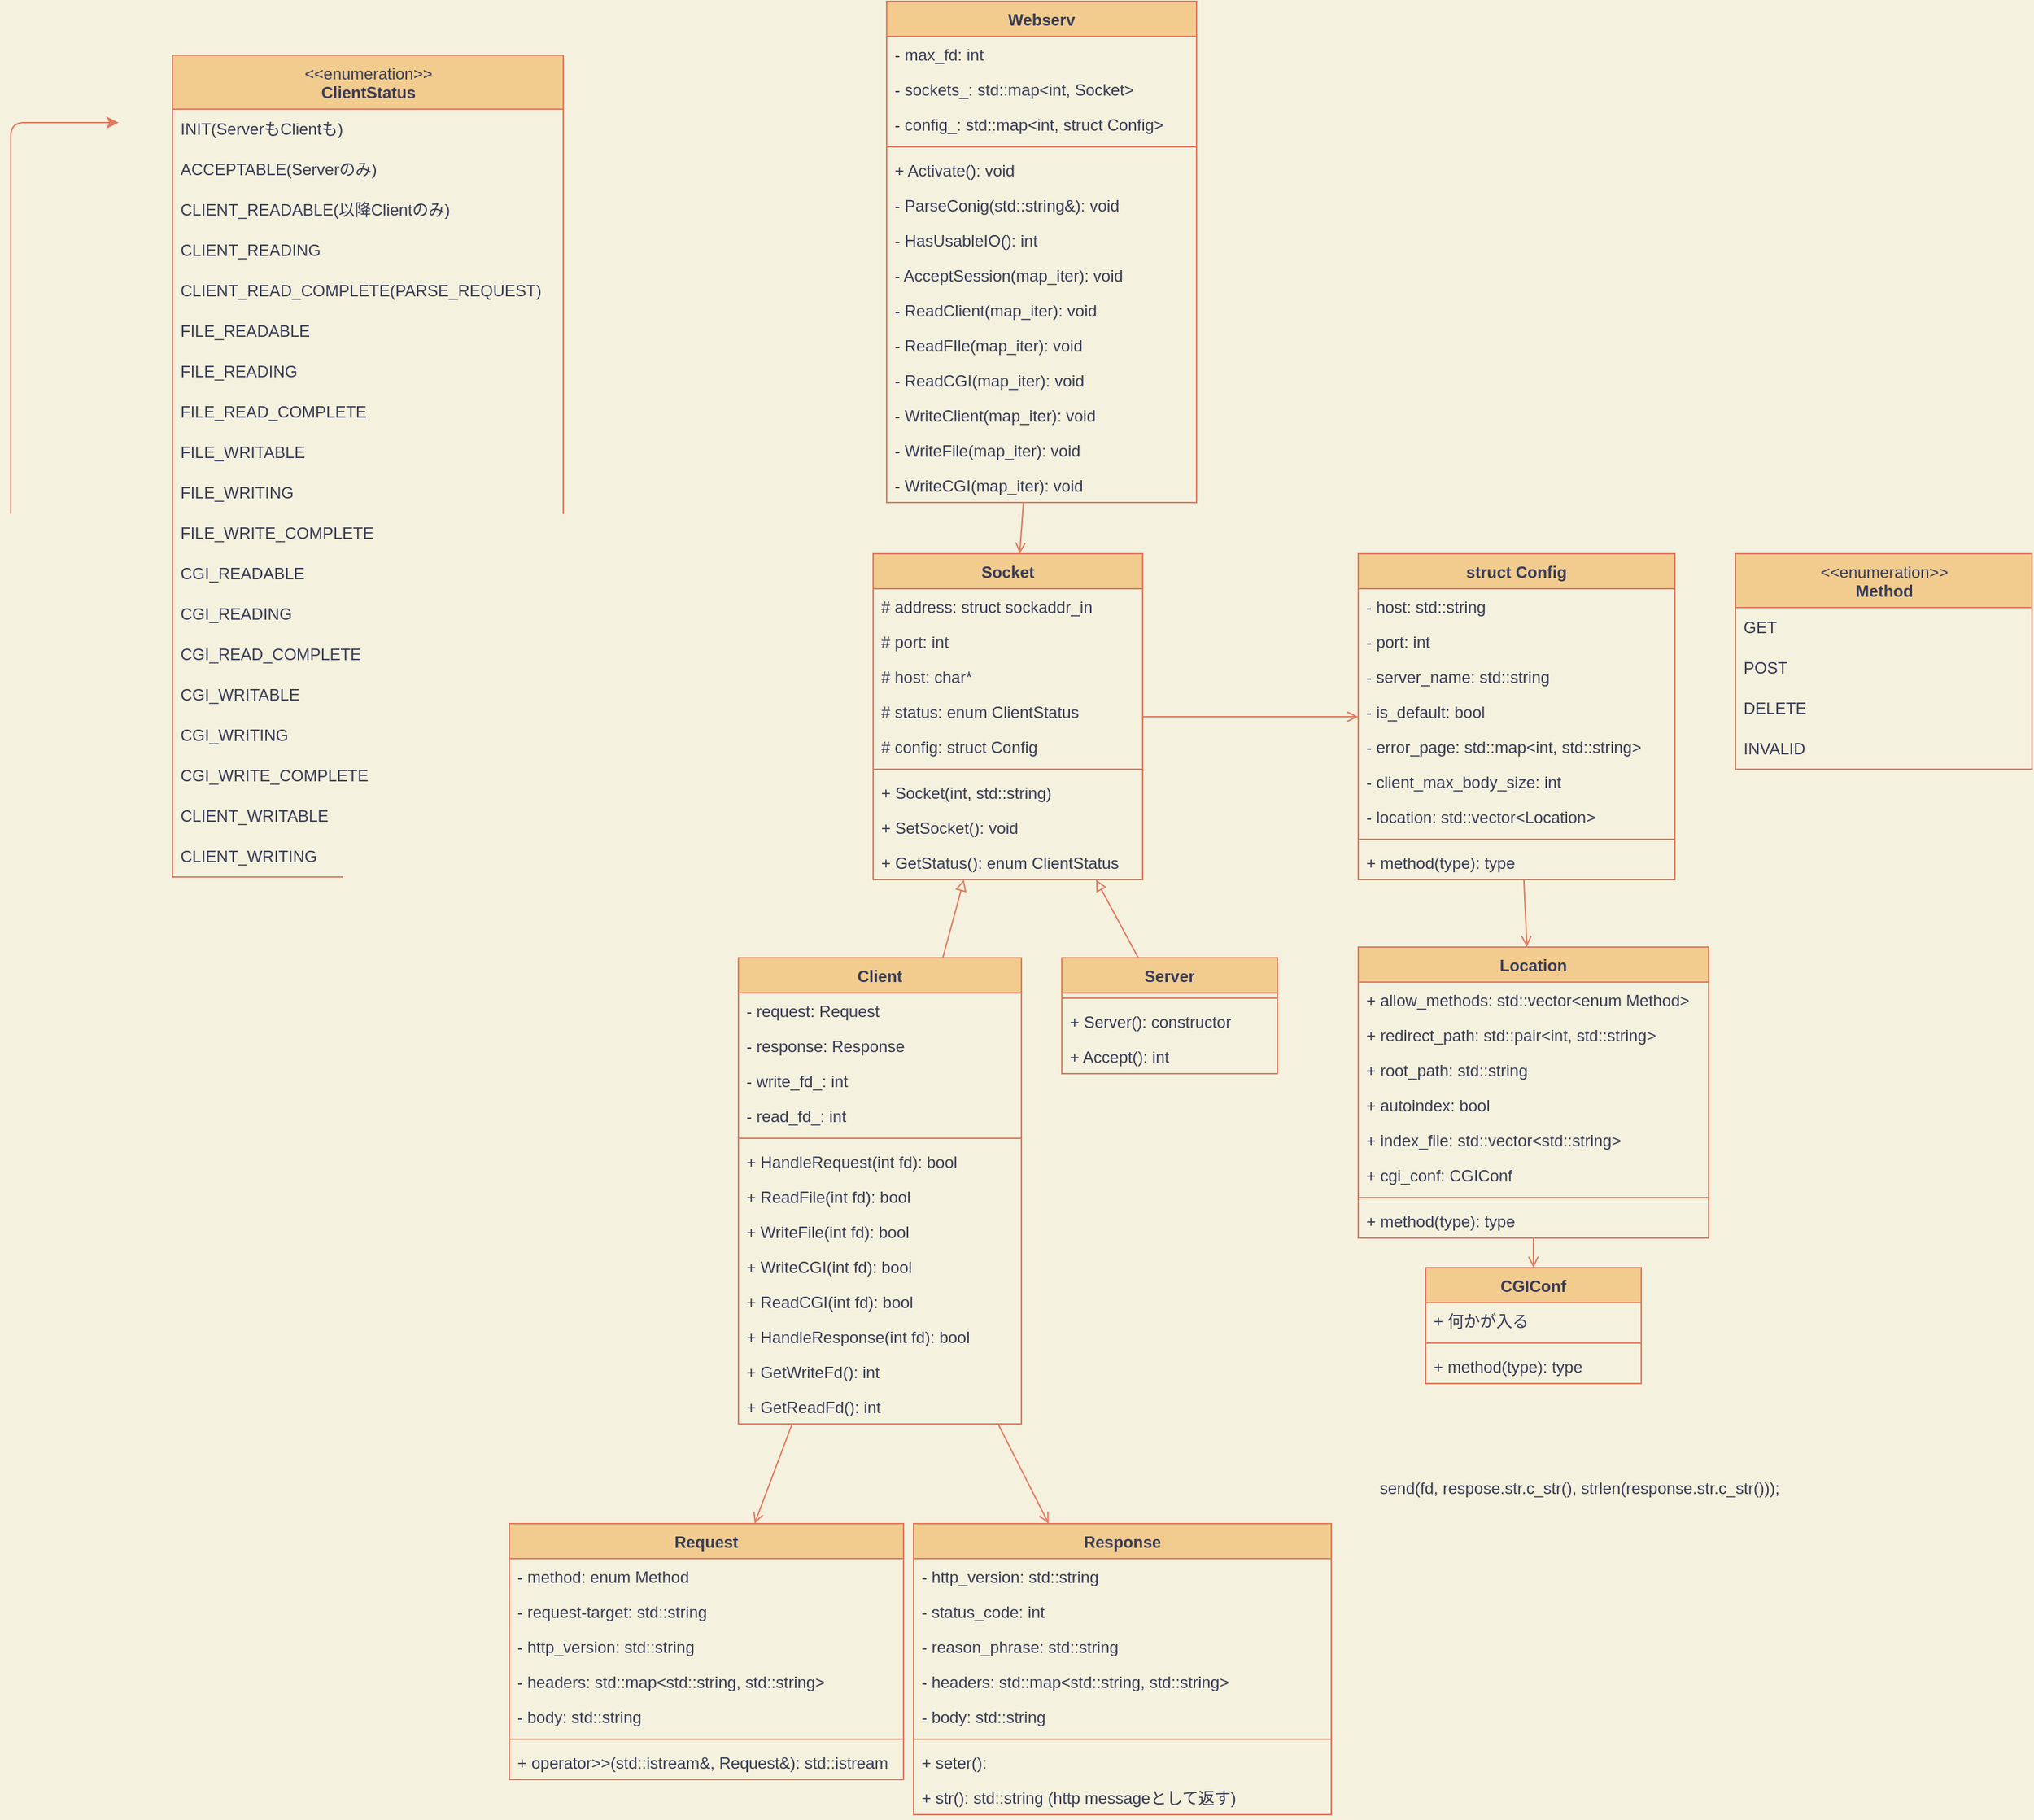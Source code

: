 <mxfile>
    <diagram id="2Wkta0X4ihPhoqVI1tbd" name="Page-1">
        <mxGraphModel dx="631" dy="614" grid="0" gridSize="10" guides="1" tooltips="1" connect="1" arrows="1" fold="1" page="0" pageScale="1" pageWidth="827" pageHeight="1169" background="#F4F1DE" math="0" shadow="0">
            <root>
                <mxCell id="0"/>
                <mxCell id="1" parent="0"/>
                <mxCell id="173" value="Socket" style="swimlane;fontStyle=1;align=center;verticalAlign=top;childLayout=stackLayout;horizontal=1;startSize=26;horizontalStack=0;resizeParent=1;resizeParentMax=0;resizeLast=0;collapsible=1;marginBottom=0;fillColor=#F2CC8F;strokeColor=#E07A5F;fontColor=#393C56;" parent="1" vertex="1">
                    <mxGeometry x="570" y="290" width="200" height="242" as="geometry"/>
                </mxCell>
                <mxCell id="174" value="# address: struct sockaddr_in" style="text;strokeColor=none;fillColor=none;align=left;verticalAlign=top;spacingLeft=4;spacingRight=4;overflow=hidden;rotatable=0;points=[[0,0.5],[1,0.5]];portConstraint=eastwest;fontColor=#393C56;" parent="173" vertex="1">
                    <mxGeometry y="26" width="200" height="26" as="geometry"/>
                </mxCell>
                <mxCell id="175" value="# port: int" style="text;strokeColor=none;fillColor=none;align=left;verticalAlign=top;spacingLeft=4;spacingRight=4;overflow=hidden;rotatable=0;points=[[0,0.5],[1,0.5]];portConstraint=eastwest;fontColor=#393C56;" parent="173" vertex="1">
                    <mxGeometry y="52" width="200" height="26" as="geometry"/>
                </mxCell>
                <mxCell id="176" value="# host: char*" style="text;strokeColor=none;fillColor=none;align=left;verticalAlign=top;spacingLeft=4;spacingRight=4;overflow=hidden;rotatable=0;points=[[0,0.5],[1,0.5]];portConstraint=eastwest;fontColor=#393C56;" parent="173" vertex="1">
                    <mxGeometry y="78" width="200" height="26" as="geometry"/>
                </mxCell>
                <mxCell id="177" value="# status: enum ClientStatus" style="text;strokeColor=none;fillColor=none;align=left;verticalAlign=top;spacingLeft=4;spacingRight=4;overflow=hidden;rotatable=0;points=[[0,0.5],[1,0.5]];portConstraint=eastwest;fontColor=#393C56;" parent="173" vertex="1">
                    <mxGeometry y="104" width="200" height="26" as="geometry"/>
                </mxCell>
                <mxCell id="178" value="# config: struct Config" style="text;strokeColor=none;fillColor=none;align=left;verticalAlign=top;spacingLeft=4;spacingRight=4;overflow=hidden;rotatable=0;points=[[0,0.5],[1,0.5]];portConstraint=eastwest;fontColor=#393C56;" parent="173" vertex="1">
                    <mxGeometry y="130" width="200" height="26" as="geometry"/>
                </mxCell>
                <mxCell id="179" value="" style="line;strokeWidth=1;fillColor=none;align=left;verticalAlign=middle;spacingTop=-1;spacingLeft=3;spacingRight=3;rotatable=0;labelPosition=right;points=[];portConstraint=eastwest;labelBackgroundColor=#F4F1DE;strokeColor=#E07A5F;fontColor=#393C56;" parent="173" vertex="1">
                    <mxGeometry y="156" width="200" height="8" as="geometry"/>
                </mxCell>
                <mxCell id="180" value="+ Socket(int, std::string)" style="text;strokeColor=none;fillColor=none;align=left;verticalAlign=top;spacingLeft=4;spacingRight=4;overflow=hidden;rotatable=0;points=[[0,0.5],[1,0.5]];portConstraint=eastwest;fontColor=#393C56;" parent="173" vertex="1">
                    <mxGeometry y="164" width="200" height="26" as="geometry"/>
                </mxCell>
                <mxCell id="181" value="+ SetSocket(): void" style="text;strokeColor=none;fillColor=none;align=left;verticalAlign=top;spacingLeft=4;spacingRight=4;overflow=hidden;rotatable=0;points=[[0,0.5],[1,0.5]];portConstraint=eastwest;fontColor=#393C56;" parent="173" vertex="1">
                    <mxGeometry y="190" width="200" height="26" as="geometry"/>
                </mxCell>
                <mxCell id="182" value="+ GetStatus(): enum ClientStatus" style="text;strokeColor=none;fillColor=none;align=left;verticalAlign=top;spacingLeft=4;spacingRight=4;overflow=hidden;rotatable=0;points=[[0,0.5],[1,0.5]];portConstraint=eastwest;fontColor=#393C56;" parent="173" vertex="1">
                    <mxGeometry y="216" width="200" height="26" as="geometry"/>
                </mxCell>
                <mxCell id="183" value="Request" style="swimlane;fontStyle=1;align=center;verticalAlign=top;childLayout=stackLayout;horizontal=1;startSize=26;horizontalStack=0;resizeParent=1;resizeParentMax=0;resizeLast=0;collapsible=1;marginBottom=0;fillColor=#F2CC8F;strokeColor=#E07A5F;fontColor=#393C56;" parent="1" vertex="1">
                    <mxGeometry x="300" y="1010" width="292.5" height="190" as="geometry"/>
                </mxCell>
                <mxCell id="184" value="- method: enum Method" style="text;strokeColor=none;fillColor=none;align=left;verticalAlign=top;spacingLeft=4;spacingRight=4;overflow=hidden;rotatable=0;points=[[0,0.5],[1,0.5]];portConstraint=eastwest;fontColor=#393C56;" parent="183" vertex="1">
                    <mxGeometry y="26" width="292.5" height="26" as="geometry"/>
                </mxCell>
                <mxCell id="185" value="- request-target: std::string" style="text;strokeColor=none;fillColor=none;align=left;verticalAlign=top;spacingLeft=4;spacingRight=4;overflow=hidden;rotatable=0;points=[[0,0.5],[1,0.5]];portConstraint=eastwest;fontColor=#393C56;" parent="183" vertex="1">
                    <mxGeometry y="52" width="292.5" height="26" as="geometry"/>
                </mxCell>
                <mxCell id="186" value="- http_version: std::string" style="text;strokeColor=none;fillColor=none;align=left;verticalAlign=top;spacingLeft=4;spacingRight=4;overflow=hidden;rotatable=0;points=[[0,0.5],[1,0.5]];portConstraint=eastwest;fontColor=#393C56;" parent="183" vertex="1">
                    <mxGeometry y="78" width="292.5" height="26" as="geometry"/>
                </mxCell>
                <mxCell id="187" value="- headers: std::map&lt;std::string, std::string&gt;" style="text;strokeColor=none;fillColor=none;align=left;verticalAlign=top;spacingLeft=4;spacingRight=4;overflow=hidden;rotatable=0;points=[[0,0.5],[1,0.5]];portConstraint=eastwest;fontColor=#393C56;" parent="183" vertex="1">
                    <mxGeometry y="104" width="292.5" height="26" as="geometry"/>
                </mxCell>
                <mxCell id="188" value="- body: std::string" style="text;strokeColor=none;fillColor=none;align=left;verticalAlign=top;spacingLeft=4;spacingRight=4;overflow=hidden;rotatable=0;points=[[0,0.5],[1,0.5]];portConstraint=eastwest;fontColor=#393C56;" parent="183" vertex="1">
                    <mxGeometry y="130" width="292.5" height="26" as="geometry"/>
                </mxCell>
                <mxCell id="189" value="" style="line;strokeWidth=1;fillColor=none;align=left;verticalAlign=middle;spacingTop=-1;spacingLeft=3;spacingRight=3;rotatable=0;labelPosition=right;points=[];portConstraint=eastwest;labelBackgroundColor=#F4F1DE;strokeColor=#E07A5F;fontColor=#393C56;" parent="183" vertex="1">
                    <mxGeometry y="156" width="292.5" height="8" as="geometry"/>
                </mxCell>
                <mxCell id="190" value="+ operator&gt;&gt;(std::istream&amp;, Request&amp;): std::istream" style="text;strokeColor=none;fillColor=none;align=left;verticalAlign=top;spacingLeft=4;spacingRight=4;overflow=hidden;rotatable=0;points=[[0,0.5],[1,0.5]];portConstraint=eastwest;fontColor=#393C56;" parent="183" vertex="1">
                    <mxGeometry y="164" width="292.5" height="26" as="geometry"/>
                </mxCell>
                <mxCell id="191" value="Response" style="swimlane;fontStyle=1;align=center;verticalAlign=top;childLayout=stackLayout;horizontal=1;startSize=26;horizontalStack=0;resizeParent=1;resizeParentMax=0;resizeLast=0;collapsible=1;marginBottom=0;fillColor=#F2CC8F;strokeColor=#E07A5F;fontColor=#393C56;" parent="1" vertex="1">
                    <mxGeometry x="600" y="1010" width="310" height="216" as="geometry"/>
                </mxCell>
                <mxCell id="192" value="- http_version: std::string" style="text;strokeColor=none;fillColor=none;align=left;verticalAlign=top;spacingLeft=4;spacingRight=4;overflow=hidden;rotatable=0;points=[[0,0.5],[1,0.5]];portConstraint=eastwest;fontColor=#393C56;" parent="191" vertex="1">
                    <mxGeometry y="26" width="310" height="26" as="geometry"/>
                </mxCell>
                <mxCell id="193" value="- status_code: int" style="text;strokeColor=none;fillColor=none;align=left;verticalAlign=top;spacingLeft=4;spacingRight=4;overflow=hidden;rotatable=0;points=[[0,0.5],[1,0.5]];portConstraint=eastwest;fontColor=#393C56;" parent="191" vertex="1">
                    <mxGeometry y="52" width="310" height="26" as="geometry"/>
                </mxCell>
                <mxCell id="194" value="- reason_phrase: std::string" style="text;strokeColor=none;fillColor=none;align=left;verticalAlign=top;spacingLeft=4;spacingRight=4;overflow=hidden;rotatable=0;points=[[0,0.5],[1,0.5]];portConstraint=eastwest;fontColor=#393C56;" parent="191" vertex="1">
                    <mxGeometry y="78" width="310" height="26" as="geometry"/>
                </mxCell>
                <mxCell id="195" value="- headers: std::map&lt;std::string, std::string&gt;" style="text;strokeColor=none;fillColor=none;align=left;verticalAlign=top;spacingLeft=4;spacingRight=4;overflow=hidden;rotatable=0;points=[[0,0.5],[1,0.5]];portConstraint=eastwest;fontColor=#393C56;" parent="191" vertex="1">
                    <mxGeometry y="104" width="310" height="26" as="geometry"/>
                </mxCell>
                <mxCell id="196" value="- body: std::string" style="text;strokeColor=none;fillColor=none;align=left;verticalAlign=top;spacingLeft=4;spacingRight=4;overflow=hidden;rotatable=0;points=[[0,0.5],[1,0.5]];portConstraint=eastwest;fontColor=#393C56;" parent="191" vertex="1">
                    <mxGeometry y="130" width="310" height="26" as="geometry"/>
                </mxCell>
                <mxCell id="197" value="" style="line;strokeWidth=1;fillColor=none;align=left;verticalAlign=middle;spacingTop=-1;spacingLeft=3;spacingRight=3;rotatable=0;labelPosition=right;points=[];portConstraint=eastwest;labelBackgroundColor=#F4F1DE;strokeColor=#E07A5F;fontColor=#393C56;" parent="191" vertex="1">
                    <mxGeometry y="156" width="310" height="8" as="geometry"/>
                </mxCell>
                <mxCell id="198" value="+ seter():" style="text;strokeColor=none;fillColor=none;align=left;verticalAlign=top;spacingLeft=4;spacingRight=4;overflow=hidden;rotatable=0;points=[[0,0.5],[1,0.5]];portConstraint=eastwest;fontColor=#393C56;" parent="191" vertex="1">
                    <mxGeometry y="164" width="310" height="26" as="geometry"/>
                </mxCell>
                <mxCell id="199" value="+ str(): std::string (http messageとして返す)" style="text;strokeColor=none;fillColor=none;align=left;verticalAlign=top;spacingLeft=4;spacingRight=4;overflow=hidden;rotatable=0;points=[[0,0.5],[1,0.5]];portConstraint=eastwest;fontColor=#393C56;" parent="191" vertex="1">
                    <mxGeometry y="190" width="310" height="26" as="geometry"/>
                </mxCell>
                <mxCell id="200" value="Server" style="swimlane;fontStyle=1;align=center;verticalAlign=top;childLayout=stackLayout;horizontal=1;startSize=26;horizontalStack=0;resizeParent=1;resizeParentMax=0;resizeLast=0;collapsible=1;marginBottom=0;fillColor=#F2CC8F;strokeColor=#E07A5F;fontColor=#393C56;" parent="1" vertex="1">
                    <mxGeometry x="710" y="590" width="160" height="86" as="geometry"/>
                </mxCell>
                <mxCell id="201" value="" style="line;strokeWidth=1;fillColor=none;align=left;verticalAlign=middle;spacingTop=-1;spacingLeft=3;spacingRight=3;rotatable=0;labelPosition=right;points=[];portConstraint=eastwest;labelBackgroundColor=#F4F1DE;strokeColor=#E07A5F;fontColor=#393C56;" parent="200" vertex="1">
                    <mxGeometry y="26" width="160" height="8" as="geometry"/>
                </mxCell>
                <mxCell id="202" value="+ Server(): constructor" style="text;strokeColor=none;fillColor=none;align=left;verticalAlign=top;spacingLeft=4;spacingRight=4;overflow=hidden;rotatable=0;points=[[0,0.5],[1,0.5]];portConstraint=eastwest;fontColor=#393C56;" parent="200" vertex="1">
                    <mxGeometry y="34" width="160" height="26" as="geometry"/>
                </mxCell>
                <mxCell id="203" value="+ Accept(): int" style="text;strokeColor=none;fillColor=none;align=left;verticalAlign=top;spacingLeft=4;spacingRight=4;overflow=hidden;rotatable=0;points=[[0,0.5],[1,0.5]];portConstraint=eastwest;fontColor=#393C56;" parent="200" vertex="1">
                    <mxGeometry y="60" width="160" height="26" as="geometry"/>
                </mxCell>
                <mxCell id="204" value="Client" style="swimlane;fontStyle=1;align=center;verticalAlign=top;childLayout=stackLayout;horizontal=1;startSize=26;horizontalStack=0;resizeParent=1;resizeParentMax=0;resizeLast=0;collapsible=1;marginBottom=0;fillColor=#F2CC8F;strokeColor=#E07A5F;fontColor=#393C56;" parent="1" vertex="1">
                    <mxGeometry x="470" y="590" width="210" height="346" as="geometry"/>
                </mxCell>
                <mxCell id="205" value="- request: Request" style="text;strokeColor=none;fillColor=none;align=left;verticalAlign=top;spacingLeft=4;spacingRight=4;overflow=hidden;rotatable=0;points=[[0,0.5],[1,0.5]];portConstraint=eastwest;fontColor=#393C56;" parent="204" vertex="1">
                    <mxGeometry y="26" width="210" height="26" as="geometry"/>
                </mxCell>
                <mxCell id="206" value="- response: Response" style="text;strokeColor=none;fillColor=none;align=left;verticalAlign=top;spacingLeft=4;spacingRight=4;overflow=hidden;rotatable=0;points=[[0,0.5],[1,0.5]];portConstraint=eastwest;fontColor=#393C56;" parent="204" vertex="1">
                    <mxGeometry y="52" width="210" height="26" as="geometry"/>
                </mxCell>
                <mxCell id="207" value="- write_fd_: int" style="text;strokeColor=none;fillColor=none;align=left;verticalAlign=top;spacingLeft=4;spacingRight=4;overflow=hidden;rotatable=0;points=[[0,0.5],[1,0.5]];portConstraint=eastwest;fontColor=#393C56;" parent="204" vertex="1">
                    <mxGeometry y="78" width="210" height="26" as="geometry"/>
                </mxCell>
                <mxCell id="208" value="- read_fd_: int" style="text;strokeColor=none;fillColor=none;align=left;verticalAlign=top;spacingLeft=4;spacingRight=4;overflow=hidden;rotatable=0;points=[[0,0.5],[1,0.5]];portConstraint=eastwest;fontColor=#393C56;" parent="204" vertex="1">
                    <mxGeometry y="104" width="210" height="26" as="geometry"/>
                </mxCell>
                <mxCell id="209" value="" style="line;strokeWidth=1;fillColor=none;align=left;verticalAlign=middle;spacingTop=-1;spacingLeft=3;spacingRight=3;rotatable=0;labelPosition=right;points=[];portConstraint=eastwest;labelBackgroundColor=#F4F1DE;strokeColor=#E07A5F;fontColor=#393C56;" parent="204" vertex="1">
                    <mxGeometry y="130" width="210" height="8" as="geometry"/>
                </mxCell>
                <mxCell id="210" value="+ HandleRequest(int fd): bool" style="text;strokeColor=none;fillColor=none;align=left;verticalAlign=top;spacingLeft=4;spacingRight=4;overflow=hidden;rotatable=0;points=[[0,0.5],[1,0.5]];portConstraint=eastwest;fontColor=#393C56;" parent="204" vertex="1">
                    <mxGeometry y="138" width="210" height="26" as="geometry"/>
                </mxCell>
                <mxCell id="211" value="+ ReadFile(int fd): bool" style="text;strokeColor=none;fillColor=none;align=left;verticalAlign=top;spacingLeft=4;spacingRight=4;overflow=hidden;rotatable=0;points=[[0,0.5],[1,0.5]];portConstraint=eastwest;fontColor=#393C56;" parent="204" vertex="1">
                    <mxGeometry y="164" width="210" height="26" as="geometry"/>
                </mxCell>
                <mxCell id="212" value="+ WriteFile(int fd): bool" style="text;strokeColor=none;fillColor=none;align=left;verticalAlign=top;spacingLeft=4;spacingRight=4;overflow=hidden;rotatable=0;points=[[0,0.5],[1,0.5]];portConstraint=eastwest;fontColor=#393C56;" parent="204" vertex="1">
                    <mxGeometry y="190" width="210" height="26" as="geometry"/>
                </mxCell>
                <mxCell id="213" value="+ WriteCGI(int fd): bool" style="text;strokeColor=none;fillColor=none;align=left;verticalAlign=top;spacingLeft=4;spacingRight=4;overflow=hidden;rotatable=0;points=[[0,0.5],[1,0.5]];portConstraint=eastwest;fontColor=#393C56;" parent="204" vertex="1">
                    <mxGeometry y="216" width="210" height="26" as="geometry"/>
                </mxCell>
                <mxCell id="214" value="+ ReadCGI(int fd): bool" style="text;strokeColor=none;fillColor=none;align=left;verticalAlign=top;spacingLeft=4;spacingRight=4;overflow=hidden;rotatable=0;points=[[0,0.5],[1,0.5]];portConstraint=eastwest;fontColor=#393C56;" parent="204" vertex="1">
                    <mxGeometry y="242" width="210" height="26" as="geometry"/>
                </mxCell>
                <mxCell id="215" value="+ HandleResponse(int fd): bool" style="text;strokeColor=none;fillColor=none;align=left;verticalAlign=top;spacingLeft=4;spacingRight=4;overflow=hidden;rotatable=0;points=[[0,0.5],[1,0.5]];portConstraint=eastwest;fontColor=#393C56;" parent="204" vertex="1">
                    <mxGeometry y="268" width="210" height="26" as="geometry"/>
                </mxCell>
                <mxCell id="216" value="+ GetWriteFd(): int" style="text;strokeColor=none;fillColor=none;align=left;verticalAlign=top;spacingLeft=4;spacingRight=4;overflow=hidden;rotatable=0;points=[[0,0.5],[1,0.5]];portConstraint=eastwest;fontColor=#393C56;" parent="204" vertex="1">
                    <mxGeometry y="294" width="210" height="26" as="geometry"/>
                </mxCell>
                <mxCell id="217" value="+ GetReadFd(): int" style="text;strokeColor=none;fillColor=none;align=left;verticalAlign=top;spacingLeft=4;spacingRight=4;overflow=hidden;rotatable=0;points=[[0,0.5],[1,0.5]];portConstraint=eastwest;fontColor=#393C56;" parent="204" vertex="1">
                    <mxGeometry y="320" width="210" height="26" as="geometry"/>
                </mxCell>
                <mxCell id="218" value="" style="endArrow=block;html=1;endFill=0;labelBackgroundColor=#F4F1DE;strokeColor=#E07A5F;fontColor=#393C56;" parent="1" source="200" target="173" edge="1">
                    <mxGeometry width="50" height="50" relative="1" as="geometry">
                        <mxPoint x="640" y="720" as="sourcePoint"/>
                        <mxPoint x="690" y="670" as="targetPoint"/>
                    </mxGeometry>
                </mxCell>
                <mxCell id="219" value="" style="endArrow=block;html=1;endFill=0;labelBackgroundColor=#F4F1DE;strokeColor=#E07A5F;fontColor=#393C56;" parent="1" source="204" target="173" edge="1">
                    <mxGeometry width="50" height="50" relative="1" as="geometry">
                        <mxPoint x="638.043" y="740.0" as="sourcePoint"/>
                        <mxPoint x="685" y="668" as="targetPoint"/>
                    </mxGeometry>
                </mxCell>
                <mxCell id="220" value="Webserv" style="swimlane;fontStyle=1;align=center;verticalAlign=top;childLayout=stackLayout;horizontal=1;startSize=26;horizontalStack=0;resizeParent=1;resizeParentMax=0;resizeLast=0;collapsible=1;marginBottom=0;fillColor=#F2CC8F;strokeColor=#E07A5F;fontColor=#393C56;" parent="1" vertex="1">
                    <mxGeometry x="580" y="-120" width="230" height="372" as="geometry"/>
                </mxCell>
                <mxCell id="221" value="- max_fd: int" style="text;strokeColor=none;fillColor=none;align=left;verticalAlign=top;spacingLeft=4;spacingRight=4;overflow=hidden;rotatable=0;points=[[0,0.5],[1,0.5]];portConstraint=eastwest;fontColor=#393C56;" parent="220" vertex="1">
                    <mxGeometry y="26" width="230" height="26" as="geometry"/>
                </mxCell>
                <mxCell id="222" value="- sockets_: std::map&lt;int, Socket&gt;" style="text;strokeColor=none;fillColor=none;align=left;verticalAlign=top;spacingLeft=4;spacingRight=4;overflow=hidden;rotatable=0;points=[[0,0.5],[1,0.5]];portConstraint=eastwest;fontColor=#393C56;" parent="220" vertex="1">
                    <mxGeometry y="52" width="230" height="26" as="geometry"/>
                </mxCell>
                <mxCell id="223" value="- config_: std::map&lt;int, struct Config&gt;" style="text;strokeColor=none;fillColor=none;align=left;verticalAlign=top;spacingLeft=4;spacingRight=4;overflow=hidden;rotatable=0;points=[[0,0.5],[1,0.5]];portConstraint=eastwest;fontColor=#393C56;" parent="220" vertex="1">
                    <mxGeometry y="78" width="230" height="26" as="geometry"/>
                </mxCell>
                <mxCell id="224" value="" style="line;strokeWidth=1;fillColor=none;align=left;verticalAlign=middle;spacingTop=-1;spacingLeft=3;spacingRight=3;rotatable=0;labelPosition=right;points=[];portConstraint=eastwest;labelBackgroundColor=#F4F1DE;strokeColor=#E07A5F;fontColor=#393C56;" parent="220" vertex="1">
                    <mxGeometry y="104" width="230" height="8" as="geometry"/>
                </mxCell>
                <mxCell id="225" value="+ Activate(): void" style="text;strokeColor=none;fillColor=none;align=left;verticalAlign=top;spacingLeft=4;spacingRight=4;overflow=hidden;rotatable=0;points=[[0,0.5],[1,0.5]];portConstraint=eastwest;fontColor=#393C56;" parent="220" vertex="1">
                    <mxGeometry y="112" width="230" height="26" as="geometry"/>
                </mxCell>
                <mxCell id="226" value="- ParseConig(std::string&amp;): void" style="text;strokeColor=none;fillColor=none;align=left;verticalAlign=top;spacingLeft=4;spacingRight=4;overflow=hidden;rotatable=0;points=[[0,0.5],[1,0.5]];portConstraint=eastwest;fontColor=#393C56;" parent="220" vertex="1">
                    <mxGeometry y="138" width="230" height="26" as="geometry"/>
                </mxCell>
                <mxCell id="227" value="- HasUsableIO(): int" style="text;strokeColor=none;fillColor=none;align=left;verticalAlign=top;spacingLeft=4;spacingRight=4;overflow=hidden;rotatable=0;points=[[0,0.5],[1,0.5]];portConstraint=eastwest;fontColor=#393C56;" parent="220" vertex="1">
                    <mxGeometry y="164" width="230" height="26" as="geometry"/>
                </mxCell>
                <mxCell id="228" value="- AcceptSession(map_iter): void" style="text;strokeColor=none;fillColor=none;align=left;verticalAlign=top;spacingLeft=4;spacingRight=4;overflow=hidden;rotatable=0;points=[[0,0.5],[1,0.5]];portConstraint=eastwest;fontColor=#393C56;" parent="220" vertex="1">
                    <mxGeometry y="190" width="230" height="26" as="geometry"/>
                </mxCell>
                <mxCell id="229" value="- ReadClient(map_iter): void" style="text;strokeColor=none;fillColor=none;align=left;verticalAlign=top;spacingLeft=4;spacingRight=4;overflow=hidden;rotatable=0;points=[[0,0.5],[1,0.5]];portConstraint=eastwest;fontColor=#393C56;" parent="220" vertex="1">
                    <mxGeometry y="216" width="230" height="26" as="geometry"/>
                </mxCell>
                <mxCell id="230" value="- ReadFIle(map_iter): void" style="text;strokeColor=none;fillColor=none;align=left;verticalAlign=top;spacingLeft=4;spacingRight=4;overflow=hidden;rotatable=0;points=[[0,0.5],[1,0.5]];portConstraint=eastwest;fontColor=#393C56;" parent="220" vertex="1">
                    <mxGeometry y="242" width="230" height="26" as="geometry"/>
                </mxCell>
                <mxCell id="231" value="- ReadCGI(map_iter): void" style="text;strokeColor=none;fillColor=none;align=left;verticalAlign=top;spacingLeft=4;spacingRight=4;overflow=hidden;rotatable=0;points=[[0,0.5],[1,0.5]];portConstraint=eastwest;fontColor=#393C56;" parent="220" vertex="1">
                    <mxGeometry y="268" width="230" height="26" as="geometry"/>
                </mxCell>
                <mxCell id="232" value="- WriteClient(map_iter): void" style="text;strokeColor=none;fillColor=none;align=left;verticalAlign=top;spacingLeft=4;spacingRight=4;overflow=hidden;rotatable=0;points=[[0,0.5],[1,0.5]];portConstraint=eastwest;fontColor=#393C56;" parent="220" vertex="1">
                    <mxGeometry y="294" width="230" height="26" as="geometry"/>
                </mxCell>
                <mxCell id="233" value="- WriteFile(map_iter): void" style="text;strokeColor=none;fillColor=none;align=left;verticalAlign=top;spacingLeft=4;spacingRight=4;overflow=hidden;rotatable=0;points=[[0,0.5],[1,0.5]];portConstraint=eastwest;fontColor=#393C56;" parent="220" vertex="1">
                    <mxGeometry y="320" width="230" height="26" as="geometry"/>
                </mxCell>
                <mxCell id="234" value="- WriteCGI(map_iter): void" style="text;strokeColor=none;fillColor=none;align=left;verticalAlign=top;spacingLeft=4;spacingRight=4;overflow=hidden;rotatable=0;points=[[0,0.5],[1,0.5]];portConstraint=eastwest;fontColor=#393C56;" parent="220" vertex="1">
                    <mxGeometry y="346" width="230" height="26" as="geometry"/>
                </mxCell>
                <mxCell id="235" value="struct Config" style="swimlane;fontStyle=1;align=center;verticalAlign=top;childLayout=stackLayout;horizontal=1;startSize=26;horizontalStack=0;resizeParent=1;resizeParentMax=0;resizeLast=0;collapsible=1;marginBottom=0;fillColor=#F2CC8F;strokeColor=#E07A5F;fontColor=#393C56;" parent="1" vertex="1">
                    <mxGeometry x="930" y="290" width="235" height="242" as="geometry"/>
                </mxCell>
                <mxCell id="236" value="- host: std::string" style="text;strokeColor=none;fillColor=none;align=left;verticalAlign=top;spacingLeft=4;spacingRight=4;overflow=hidden;rotatable=0;points=[[0,0.5],[1,0.5]];portConstraint=eastwest;fontColor=#393C56;" parent="235" vertex="1">
                    <mxGeometry y="26" width="235" height="26" as="geometry"/>
                </mxCell>
                <mxCell id="237" value="- port: int" style="text;strokeColor=none;fillColor=none;align=left;verticalAlign=top;spacingLeft=4;spacingRight=4;overflow=hidden;rotatable=0;points=[[0,0.5],[1,0.5]];portConstraint=eastwest;fontColor=#393C56;" parent="235" vertex="1">
                    <mxGeometry y="52" width="235" height="26" as="geometry"/>
                </mxCell>
                <mxCell id="238" value="- server_name: std::string" style="text;strokeColor=none;fillColor=none;align=left;verticalAlign=top;spacingLeft=4;spacingRight=4;overflow=hidden;rotatable=0;points=[[0,0.5],[1,0.5]];portConstraint=eastwest;fontColor=#393C56;" parent="235" vertex="1">
                    <mxGeometry y="78" width="235" height="26" as="geometry"/>
                </mxCell>
                <mxCell id="239" value="- is_default: bool" style="text;strokeColor=none;fillColor=none;align=left;verticalAlign=top;spacingLeft=4;spacingRight=4;overflow=hidden;rotatable=0;points=[[0,0.5],[1,0.5]];portConstraint=eastwest;fontColor=#393C56;" parent="235" vertex="1">
                    <mxGeometry y="104" width="235" height="26" as="geometry"/>
                </mxCell>
                <mxCell id="240" value="- error_page: std::map&lt;int, std::string&gt;" style="text;strokeColor=none;fillColor=none;align=left;verticalAlign=top;spacingLeft=4;spacingRight=4;overflow=hidden;rotatable=0;points=[[0,0.5],[1,0.5]];portConstraint=eastwest;fontColor=#393C56;" parent="235" vertex="1">
                    <mxGeometry y="130" width="235" height="26" as="geometry"/>
                </mxCell>
                <mxCell id="241" value="- client_max_body_size: int" style="text;strokeColor=none;fillColor=none;align=left;verticalAlign=top;spacingLeft=4;spacingRight=4;overflow=hidden;rotatable=0;points=[[0,0.5],[1,0.5]];portConstraint=eastwest;fontColor=#393C56;" parent="235" vertex="1">
                    <mxGeometry y="156" width="235" height="26" as="geometry"/>
                </mxCell>
                <mxCell id="242" value="- location: std::vector&lt;Location&gt;" style="text;strokeColor=none;fillColor=none;align=left;verticalAlign=top;spacingLeft=4;spacingRight=4;overflow=hidden;rotatable=0;points=[[0,0.5],[1,0.5]];portConstraint=eastwest;fontColor=#393C56;" parent="235" vertex="1">
                    <mxGeometry y="182" width="235" height="26" as="geometry"/>
                </mxCell>
                <mxCell id="243" value="" style="line;strokeWidth=1;fillColor=none;align=left;verticalAlign=middle;spacingTop=-1;spacingLeft=3;spacingRight=3;rotatable=0;labelPosition=right;points=[];portConstraint=eastwest;labelBackgroundColor=#F4F1DE;strokeColor=#E07A5F;fontColor=#393C56;" parent="235" vertex="1">
                    <mxGeometry y="208" width="235" height="8" as="geometry"/>
                </mxCell>
                <mxCell id="244" value="+ method(type): type" style="text;strokeColor=none;fillColor=none;align=left;verticalAlign=top;spacingLeft=4;spacingRight=4;overflow=hidden;rotatable=0;points=[[0,0.5],[1,0.5]];portConstraint=eastwest;fontColor=#393C56;" parent="235" vertex="1">
                    <mxGeometry y="216" width="235" height="26" as="geometry"/>
                </mxCell>
                <mxCell id="245" value="Location" style="swimlane;fontStyle=1;align=center;verticalAlign=top;childLayout=stackLayout;horizontal=1;startSize=26;horizontalStack=0;resizeParent=1;resizeParentMax=0;resizeLast=0;collapsible=1;marginBottom=0;fillColor=#F2CC8F;strokeColor=#E07A5F;fontColor=#393C56;" parent="1" vertex="1">
                    <mxGeometry x="930" y="582" width="260" height="216" as="geometry"/>
                </mxCell>
                <mxCell id="246" value="+ allow_methods: std::vector&lt;enum Method&gt; " style="text;strokeColor=none;fillColor=none;align=left;verticalAlign=top;spacingLeft=4;spacingRight=4;overflow=hidden;rotatable=0;points=[[0,0.5],[1,0.5]];portConstraint=eastwest;fontColor=#393C56;" parent="245" vertex="1">
                    <mxGeometry y="26" width="260" height="26" as="geometry"/>
                </mxCell>
                <mxCell id="247" value="+ redirect_path: std::pair&lt;int, std::string&gt;" style="text;strokeColor=none;fillColor=none;align=left;verticalAlign=top;spacingLeft=4;spacingRight=4;overflow=hidden;rotatable=0;points=[[0,0.5],[1,0.5]];portConstraint=eastwest;fontColor=#393C56;" parent="245" vertex="1">
                    <mxGeometry y="52" width="260" height="26" as="geometry"/>
                </mxCell>
                <mxCell id="248" value="+ root_path: std::string" style="text;strokeColor=none;fillColor=none;align=left;verticalAlign=top;spacingLeft=4;spacingRight=4;overflow=hidden;rotatable=0;points=[[0,0.5],[1,0.5]];portConstraint=eastwest;fontColor=#393C56;" parent="245" vertex="1">
                    <mxGeometry y="78" width="260" height="26" as="geometry"/>
                </mxCell>
                <mxCell id="249" value="+ autoindex: bool" style="text;strokeColor=none;fillColor=none;align=left;verticalAlign=top;spacingLeft=4;spacingRight=4;overflow=hidden;rotatable=0;points=[[0,0.5],[1,0.5]];portConstraint=eastwest;fontColor=#393C56;" parent="245" vertex="1">
                    <mxGeometry y="104" width="260" height="26" as="geometry"/>
                </mxCell>
                <mxCell id="250" value="+ index_file: std::vector&lt;std::string&gt;" style="text;strokeColor=none;fillColor=none;align=left;verticalAlign=top;spacingLeft=4;spacingRight=4;overflow=hidden;rotatable=0;points=[[0,0.5],[1,0.5]];portConstraint=eastwest;fontColor=#393C56;" parent="245" vertex="1">
                    <mxGeometry y="130" width="260" height="26" as="geometry"/>
                </mxCell>
                <mxCell id="251" value="+ cgi_conf: CGIConf" style="text;strokeColor=none;fillColor=none;align=left;verticalAlign=top;spacingLeft=4;spacingRight=4;overflow=hidden;rotatable=0;points=[[0,0.5],[1,0.5]];portConstraint=eastwest;fontColor=#393C56;" parent="245" vertex="1">
                    <mxGeometry y="156" width="260" height="26" as="geometry"/>
                </mxCell>
                <mxCell id="252" value="" style="line;strokeWidth=1;fillColor=none;align=left;verticalAlign=middle;spacingTop=-1;spacingLeft=3;spacingRight=3;rotatable=0;labelPosition=right;points=[];portConstraint=eastwest;labelBackgroundColor=#F4F1DE;strokeColor=#E07A5F;fontColor=#393C56;" parent="245" vertex="1">
                    <mxGeometry y="182" width="260" height="8" as="geometry"/>
                </mxCell>
                <mxCell id="253" value="+ method(type): type" style="text;strokeColor=none;fillColor=none;align=left;verticalAlign=top;spacingLeft=4;spacingRight=4;overflow=hidden;rotatable=0;points=[[0,0.5],[1,0.5]];portConstraint=eastwest;fontColor=#393C56;" parent="245" vertex="1">
                    <mxGeometry y="190" width="260" height="26" as="geometry"/>
                </mxCell>
                <mxCell id="254" value="CGIConf" style="swimlane;fontStyle=1;align=center;verticalAlign=top;childLayout=stackLayout;horizontal=1;startSize=26;horizontalStack=0;resizeParent=1;resizeParentMax=0;resizeLast=0;collapsible=1;marginBottom=0;fillColor=#F2CC8F;strokeColor=#E07A5F;fontColor=#393C56;" parent="1" vertex="1">
                    <mxGeometry x="980" y="820" width="160" height="86" as="geometry"/>
                </mxCell>
                <mxCell id="255" value="+ 何かが入る" style="text;strokeColor=none;fillColor=none;align=left;verticalAlign=top;spacingLeft=4;spacingRight=4;overflow=hidden;rotatable=0;points=[[0,0.5],[1,0.5]];portConstraint=eastwest;fontColor=#393C56;" parent="254" vertex="1">
                    <mxGeometry y="26" width="160" height="26" as="geometry"/>
                </mxCell>
                <mxCell id="256" value="" style="line;strokeWidth=1;fillColor=none;align=left;verticalAlign=middle;spacingTop=-1;spacingLeft=3;spacingRight=3;rotatable=0;labelPosition=right;points=[];portConstraint=eastwest;labelBackgroundColor=#F4F1DE;strokeColor=#E07A5F;fontColor=#393C56;" parent="254" vertex="1">
                    <mxGeometry y="52" width="160" height="8" as="geometry"/>
                </mxCell>
                <mxCell id="257" value="+ method(type): type" style="text;strokeColor=none;fillColor=none;align=left;verticalAlign=top;spacingLeft=4;spacingRight=4;overflow=hidden;rotatable=0;points=[[0,0.5],[1,0.5]];portConstraint=eastwest;fontColor=#393C56;" parent="254" vertex="1">
                    <mxGeometry y="60" width="160" height="26" as="geometry"/>
                </mxCell>
                <mxCell id="258" value="" style="endArrow=open;html=1;endFill=0;labelBackgroundColor=#F4F1DE;strokeColor=#E07A5F;fontColor=#393C56;" parent="1" source="220" target="173" edge="1">
                    <mxGeometry width="50" height="50" relative="1" as="geometry">
                        <mxPoint x="410" y="154" as="sourcePoint"/>
                        <mxPoint x="310" y="154" as="targetPoint"/>
                    </mxGeometry>
                </mxCell>
                <mxCell id="259" value="" style="endArrow=open;html=1;endFill=0;labelBackgroundColor=#F4F1DE;strokeColor=#E07A5F;fontColor=#393C56;" parent="1" source="173" target="235" edge="1">
                    <mxGeometry width="50" height="50" relative="1" as="geometry">
                        <mxPoint x="576.179" y="194" as="sourcePoint"/>
                        <mxPoint x="634.716" y="300" as="targetPoint"/>
                    </mxGeometry>
                </mxCell>
                <mxCell id="260" value="" style="endArrow=open;html=1;endFill=0;labelBackgroundColor=#F4F1DE;strokeColor=#E07A5F;fontColor=#393C56;" parent="1" source="235" target="245" edge="1">
                    <mxGeometry width="50" height="50" relative="1" as="geometry">
                        <mxPoint x="558.679" y="406" as="sourcePoint"/>
                        <mxPoint x="617.216" y="512" as="targetPoint"/>
                    </mxGeometry>
                </mxCell>
                <mxCell id="261" value="" style="endArrow=open;html=1;endFill=0;labelBackgroundColor=#F4F1DE;strokeColor=#E07A5F;fontColor=#393C56;" parent="1" source="245" target="254" edge="1">
                    <mxGeometry width="50" height="50" relative="1" as="geometry">
                        <mxPoint x="1076.113" y="560" as="sourcePoint"/>
                        <mxPoint x="1077.573" y="592" as="targetPoint"/>
                    </mxGeometry>
                </mxCell>
                <mxCell id="262" value="" style="endArrow=open;html=1;endFill=0;labelBackgroundColor=#F4F1DE;strokeColor=#E07A5F;fontColor=#393C56;" parent="1" source="204" target="183" edge="1">
                    <mxGeometry width="50" height="50" relative="1" as="geometry">
                        <mxPoint x="680" y="224" as="sourcePoint"/>
                        <mxPoint x="680" y="300" as="targetPoint"/>
                    </mxGeometry>
                </mxCell>
                <mxCell id="263" value="" style="endArrow=open;html=1;endFill=0;labelBackgroundColor=#F4F1DE;strokeColor=#E07A5F;fontColor=#393C56;" parent="1" source="204" target="191" edge="1">
                    <mxGeometry width="50" height="50" relative="1" as="geometry">
                        <mxPoint x="721.281" y="778" as="sourcePoint"/>
                        <mxPoint x="681.032" y="830" as="targetPoint"/>
                    </mxGeometry>
                </mxCell>
                <mxCell id="264" value="&amp;lt;&amp;lt;enumeration&amp;gt;&amp;gt;&lt;br&gt;&lt;b&gt;Method&lt;/b&gt;" style="swimlane;fontStyle=0;align=center;verticalAlign=top;childLayout=stackLayout;horizontal=1;startSize=40;horizontalStack=0;resizeParent=1;resizeParentMax=0;resizeLast=0;collapsible=0;marginBottom=0;html=1;fillColor=#F2CC8F;strokeColor=#E07A5F;fontColor=#393C56;" parent="1" vertex="1">
                    <mxGeometry x="1210" y="290" width="220" height="160" as="geometry"/>
                </mxCell>
                <mxCell id="265" value="GET" style="text;html=1;strokeColor=none;fillColor=none;align=left;verticalAlign=middle;spacingLeft=4;spacingRight=4;overflow=hidden;rotatable=0;points=[[0,0.5],[1,0.5]];portConstraint=eastwest;fontColor=#393C56;" parent="264" vertex="1">
                    <mxGeometry y="40" width="220" height="30" as="geometry"/>
                </mxCell>
                <mxCell id="266" value="POST" style="text;html=1;strokeColor=none;fillColor=none;align=left;verticalAlign=middle;spacingLeft=4;spacingRight=4;overflow=hidden;rotatable=0;points=[[0,0.5],[1,0.5]];portConstraint=eastwest;fontColor=#393C56;" parent="264" vertex="1">
                    <mxGeometry y="70" width="220" height="30" as="geometry"/>
                </mxCell>
                <mxCell id="267" value="DELETE" style="text;html=1;strokeColor=none;fillColor=none;align=left;verticalAlign=middle;spacingLeft=4;spacingRight=4;overflow=hidden;rotatable=0;points=[[0,0.5],[1,0.5]];portConstraint=eastwest;fontColor=#393C56;" parent="264" vertex="1">
                    <mxGeometry y="100" width="220" height="30" as="geometry"/>
                </mxCell>
                <mxCell id="268" value="INVALID" style="text;html=1;strokeColor=none;fillColor=none;align=left;verticalAlign=middle;spacingLeft=4;spacingRight=4;overflow=hidden;rotatable=0;points=[[0,0.5],[1,0.5]];portConstraint=eastwest;fontColor=#393C56;" parent="264" vertex="1">
                    <mxGeometry y="130" width="220" height="30" as="geometry"/>
                </mxCell>
                <mxCell id="269" value="&amp;lt;&amp;lt;enumeration&amp;gt;&amp;gt;&lt;br&gt;&lt;b&gt;ClientStatus&lt;/b&gt;" style="swimlane;fontStyle=0;align=center;verticalAlign=top;childLayout=stackLayout;horizontal=1;startSize=40;horizontalStack=0;resizeParent=1;resizeParentMax=0;resizeLast=0;collapsible=0;marginBottom=0;html=1;fillColor=#F2CC8F;strokeColor=#E07A5F;fontColor=#393C56;" parent="1" vertex="1">
                    <mxGeometry x="50" y="-80" width="290" height="610" as="geometry"/>
                </mxCell>
                <mxCell id="270" value="INIT(ServerもClientも)" style="text;html=1;strokeColor=none;fillColor=none;align=left;verticalAlign=middle;spacingLeft=4;spacingRight=4;overflow=hidden;rotatable=0;points=[[0,0.5],[1,0.5]];portConstraint=eastwest;fontColor=#393C56;" parent="269" vertex="1">
                    <mxGeometry y="40" width="290" height="30" as="geometry"/>
                </mxCell>
                <mxCell id="271" value="ACCEPTABLE(Serverのみ)" style="text;html=1;strokeColor=none;fillColor=none;align=left;verticalAlign=middle;spacingLeft=4;spacingRight=4;overflow=hidden;rotatable=0;points=[[0,0.5],[1,0.5]];portConstraint=eastwest;fontColor=#393C56;" parent="269" vertex="1">
                    <mxGeometry y="70" width="290" height="30" as="geometry"/>
                </mxCell>
                <mxCell id="272" value="CLIENT_READABLE(以降Clientのみ)" style="text;html=1;strokeColor=none;fillColor=none;align=left;verticalAlign=middle;spacingLeft=4;spacingRight=4;overflow=hidden;rotatable=0;points=[[0,0.5],[1,0.5]];portConstraint=eastwest;fontColor=#393C56;" parent="269" vertex="1">
                    <mxGeometry y="100" width="290" height="30" as="geometry"/>
                </mxCell>
                <mxCell id="273" value="CLIENT_READING" style="text;html=1;strokeColor=none;fillColor=none;align=left;verticalAlign=middle;spacingLeft=4;spacingRight=4;overflow=hidden;rotatable=0;points=[[0,0.5],[1,0.5]];portConstraint=eastwest;fontColor=#393C56;" parent="269" vertex="1">
                    <mxGeometry y="130" width="290" height="30" as="geometry"/>
                </mxCell>
                <mxCell id="274" value="CLIENT_READ_COMPLETE(PARSE_REQUEST)" style="text;html=1;strokeColor=none;fillColor=none;align=left;verticalAlign=middle;spacingLeft=4;spacingRight=4;overflow=hidden;rotatable=0;points=[[0,0.5],[1,0.5]];portConstraint=eastwest;fontColor=#393C56;" parent="269" vertex="1">
                    <mxGeometry y="160" width="290" height="30" as="geometry"/>
                </mxCell>
                <mxCell id="275" value="FILE_READABLE" style="text;html=1;strokeColor=none;fillColor=none;align=left;verticalAlign=middle;spacingLeft=4;spacingRight=4;overflow=hidden;rotatable=0;points=[[0,0.5],[1,0.5]];portConstraint=eastwest;fontColor=#393C56;" parent="269" vertex="1">
                    <mxGeometry y="190" width="290" height="30" as="geometry"/>
                </mxCell>
                <mxCell id="276" value="FILE_READING" style="text;html=1;strokeColor=none;fillColor=none;align=left;verticalAlign=middle;spacingLeft=4;spacingRight=4;overflow=hidden;rotatable=0;points=[[0,0.5],[1,0.5]];portConstraint=eastwest;fontColor=#393C56;" parent="269" vertex="1">
                    <mxGeometry y="220" width="290" height="30" as="geometry"/>
                </mxCell>
                <mxCell id="277" value="FILE_READ_COMPLETE" style="text;html=1;strokeColor=none;fillColor=none;align=left;verticalAlign=middle;spacingLeft=4;spacingRight=4;overflow=hidden;rotatable=0;points=[[0,0.5],[1,0.5]];portConstraint=eastwest;fontColor=#393C56;" parent="269" vertex="1">
                    <mxGeometry y="250" width="290" height="30" as="geometry"/>
                </mxCell>
                <mxCell id="278" value="FILE_WRITABLE" style="text;html=1;strokeColor=none;fillColor=none;align=left;verticalAlign=middle;spacingLeft=4;spacingRight=4;overflow=hidden;rotatable=0;points=[[0,0.5],[1,0.5]];portConstraint=eastwest;fontColor=#393C56;" parent="269" vertex="1">
                    <mxGeometry y="280" width="290" height="30" as="geometry"/>
                </mxCell>
                <mxCell id="279" value="FILE_WRITING" style="text;html=1;strokeColor=none;fillColor=none;align=left;verticalAlign=middle;spacingLeft=4;spacingRight=4;overflow=hidden;rotatable=0;points=[[0,0.5],[1,0.5]];portConstraint=eastwest;fontColor=#393C56;" parent="269" vertex="1">
                    <mxGeometry y="310" width="290" height="30" as="geometry"/>
                </mxCell>
                <mxCell id="280" value="FILE_WRITE_COMPLETE" style="text;html=1;strokeColor=none;fillColor=none;align=left;verticalAlign=middle;spacingLeft=4;spacingRight=4;overflow=hidden;rotatable=0;points=[[0,0.5],[1,0.5]];portConstraint=eastwest;fontColor=#393C56;" parent="269" vertex="1">
                    <mxGeometry y="340" width="290" height="30" as="geometry"/>
                </mxCell>
                <mxCell id="281" value="CGI_READABLE" style="text;html=1;strokeColor=none;fillColor=none;align=left;verticalAlign=middle;spacingLeft=4;spacingRight=4;overflow=hidden;rotatable=0;points=[[0,0.5],[1,0.5]];portConstraint=eastwest;fontColor=#393C56;" parent="269" vertex="1">
                    <mxGeometry y="370" width="290" height="30" as="geometry"/>
                </mxCell>
                <mxCell id="282" value="CGI_READING" style="text;html=1;strokeColor=none;fillColor=none;align=left;verticalAlign=middle;spacingLeft=4;spacingRight=4;overflow=hidden;rotatable=0;points=[[0,0.5],[1,0.5]];portConstraint=eastwest;fontColor=#393C56;" parent="269" vertex="1">
                    <mxGeometry y="400" width="290" height="30" as="geometry"/>
                </mxCell>
                <mxCell id="283" value="CGI_READ_COMPLETE" style="text;html=1;strokeColor=none;fillColor=none;align=left;verticalAlign=middle;spacingLeft=4;spacingRight=4;overflow=hidden;rotatable=0;points=[[0,0.5],[1,0.5]];portConstraint=eastwest;fontColor=#393C56;" parent="269" vertex="1">
                    <mxGeometry y="430" width="290" height="30" as="geometry"/>
                </mxCell>
                <mxCell id="284" value="CGI_WRITABLE" style="text;html=1;strokeColor=none;fillColor=none;align=left;verticalAlign=middle;spacingLeft=4;spacingRight=4;overflow=hidden;rotatable=0;points=[[0,0.5],[1,0.5]];portConstraint=eastwest;fontColor=#393C56;" parent="269" vertex="1">
                    <mxGeometry y="460" width="290" height="30" as="geometry"/>
                </mxCell>
                <mxCell id="285" value="CGI_WRITING" style="text;html=1;strokeColor=none;fillColor=none;align=left;verticalAlign=middle;spacingLeft=4;spacingRight=4;overflow=hidden;rotatable=0;points=[[0,0.5],[1,0.5]];portConstraint=eastwest;fontColor=#393C56;" parent="269" vertex="1">
                    <mxGeometry y="490" width="290" height="30" as="geometry"/>
                </mxCell>
                <mxCell id="286" value="CGI_WRITE_COMPLETE" style="text;html=1;strokeColor=none;fillColor=none;align=left;verticalAlign=middle;spacingLeft=4;spacingRight=4;overflow=hidden;rotatable=0;points=[[0,0.5],[1,0.5]];portConstraint=eastwest;fontColor=#393C56;" parent="269" vertex="1">
                    <mxGeometry y="520" width="290" height="30" as="geometry"/>
                </mxCell>
                <mxCell id="287" value="CLIENT_WRITABLE" style="text;html=1;strokeColor=none;fillColor=none;align=left;verticalAlign=middle;spacingLeft=4;spacingRight=4;overflow=hidden;rotatable=0;points=[[0,0.5],[1,0.5]];portConstraint=eastwest;fontColor=#393C56;" parent="269" vertex="1">
                    <mxGeometry y="550" width="290" height="30" as="geometry"/>
                </mxCell>
                <mxCell id="288" value="CLIENT_WRITING" style="text;html=1;strokeColor=none;fillColor=none;align=left;verticalAlign=middle;spacingLeft=4;spacingRight=4;overflow=hidden;rotatable=0;points=[[0,0.5],[1,0.5]];portConstraint=eastwest;fontColor=#393C56;" parent="269" vertex="1">
                    <mxGeometry y="580" width="290" height="30" as="geometry"/>
                </mxCell>
                <mxCell id="289" value="" style="endArrow=classic;html=1;labelBackgroundColor=#F4F1DE;strokeColor=#E07A5F;fontColor=#393C56;" parent="1" edge="1">
                    <mxGeometry width="50" height="50" relative="1" as="geometry">
                        <mxPoint x="10" y="530" as="sourcePoint"/>
                        <mxPoint x="10" y="-30" as="targetPoint"/>
                        <Array as="points">
                            <mxPoint x="-70" y="530"/>
                            <mxPoint x="-70" y="-30"/>
                        </Array>
                    </mxGeometry>
                </mxCell>
                <mxCell id="290" value="send(fd, respose.str.c_str(), strlen(response.str.c_str()));" style="text;strokeColor=none;fillColor=none;align=left;verticalAlign=top;spacingLeft=4;spacingRight=4;overflow=hidden;rotatable=0;points=[[0,0.5],[1,0.5]];portConstraint=eastwest;fontColor=#393C56;" parent="1" vertex="1">
                    <mxGeometry x="940" y="970" width="310" height="30" as="geometry"/>
                </mxCell>
            </root>
        </mxGraphModel>
    </diagram>
</mxfile>